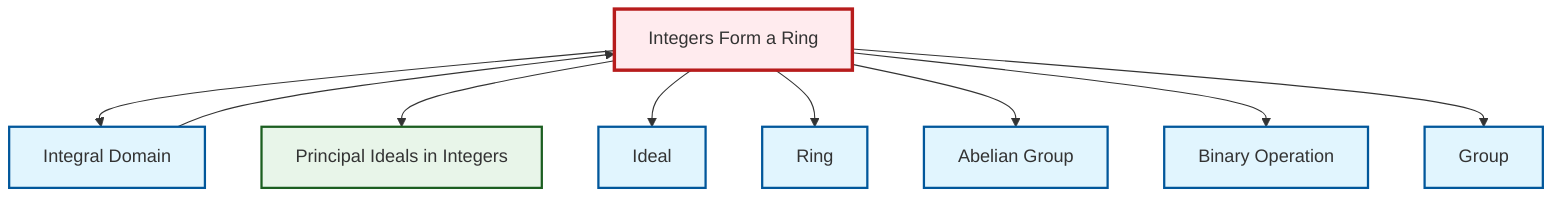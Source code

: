 graph TD
    classDef definition fill:#e1f5fe,stroke:#01579b,stroke-width:2px
    classDef theorem fill:#f3e5f5,stroke:#4a148c,stroke-width:2px
    classDef axiom fill:#fff3e0,stroke:#e65100,stroke-width:2px
    classDef example fill:#e8f5e9,stroke:#1b5e20,stroke-width:2px
    classDef current fill:#ffebee,stroke:#b71c1c,stroke-width:3px
    ex-principal-ideal["Principal Ideals in Integers"]:::example
    ex-integers-ring["Integers Form a Ring"]:::example
    def-binary-operation["Binary Operation"]:::definition
    def-ideal["Ideal"]:::definition
    def-integral-domain["Integral Domain"]:::definition
    def-abelian-group["Abelian Group"]:::definition
    def-ring["Ring"]:::definition
    def-group["Group"]:::definition
    def-integral-domain --> ex-integers-ring
    ex-integers-ring --> def-integral-domain
    ex-integers-ring --> ex-principal-ideal
    ex-integers-ring --> def-ideal
    ex-integers-ring --> def-ring
    ex-integers-ring --> def-abelian-group
    ex-integers-ring --> def-binary-operation
    ex-integers-ring --> def-group
    class ex-integers-ring current